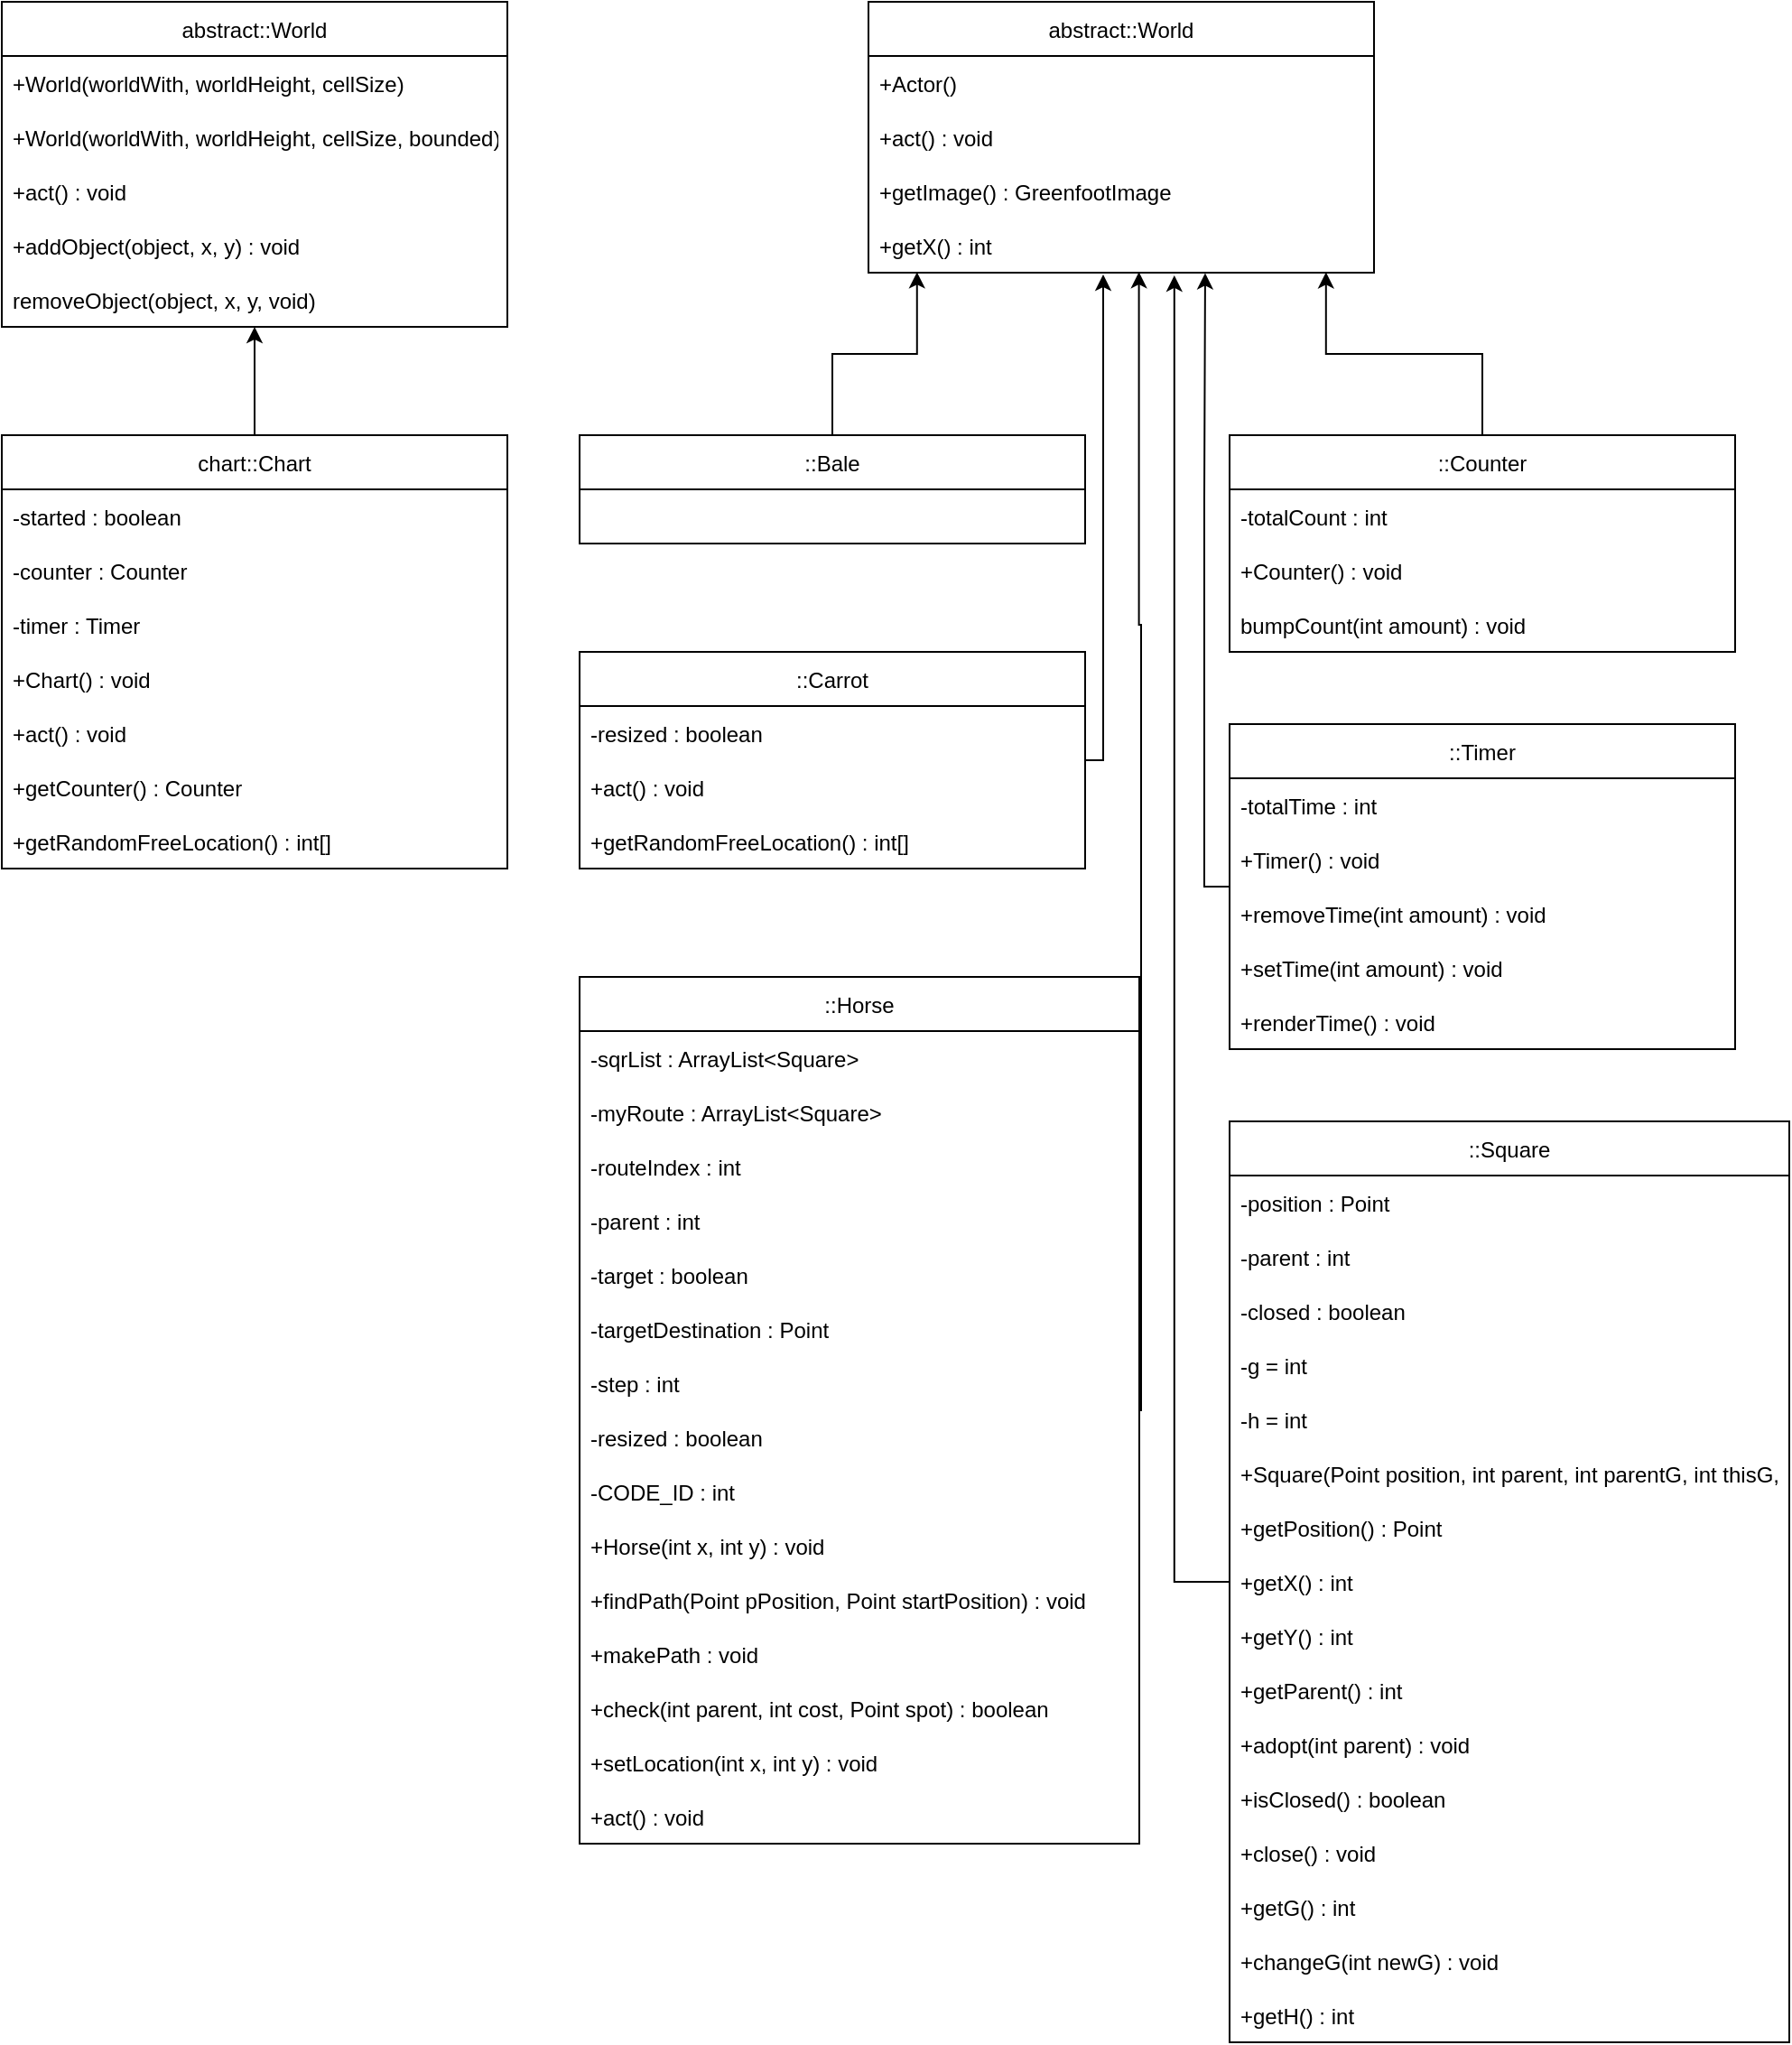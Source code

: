<mxfile version="20.3.0" type="device"><diagram id="F1iDIai3FL7o94jOuNbl" name="Page-1"><mxGraphModel dx="670" dy="414" grid="1" gridSize="10" guides="1" tooltips="1" connect="1" arrows="1" fold="1" page="1" pageScale="1" pageWidth="850" pageHeight="1100" math="0" shadow="0"><root><mxCell id="0"/><mxCell id="1" parent="0"/><mxCell id="ZDppkXpj8re9VdYyI6ev-3" value="abstract::World" style="swimlane;fontStyle=0;childLayout=stackLayout;horizontal=1;startSize=30;horizontalStack=0;resizeParent=1;resizeParentMax=0;resizeLast=0;collapsible=1;marginBottom=0;" vertex="1" parent="1"><mxGeometry x="40" y="40" width="280" height="180" as="geometry"/></mxCell><mxCell id="ZDppkXpj8re9VdYyI6ev-4" value="+World(worldWith, worldHeight, cellSize)" style="text;strokeColor=none;fillColor=none;align=left;verticalAlign=middle;spacingLeft=4;spacingRight=4;overflow=hidden;points=[[0,0.5],[1,0.5]];portConstraint=eastwest;rotatable=0;" vertex="1" parent="ZDppkXpj8re9VdYyI6ev-3"><mxGeometry y="30" width="280" height="30" as="geometry"/></mxCell><mxCell id="ZDppkXpj8re9VdYyI6ev-5" value="+World(worldWith, worldHeight, cellSize, bounded)" style="text;strokeColor=none;fillColor=none;align=left;verticalAlign=middle;spacingLeft=4;spacingRight=4;overflow=hidden;points=[[0,0.5],[1,0.5]];portConstraint=eastwest;rotatable=0;" vertex="1" parent="ZDppkXpj8re9VdYyI6ev-3"><mxGeometry y="60" width="280" height="30" as="geometry"/></mxCell><mxCell id="ZDppkXpj8re9VdYyI6ev-6" value="+act() : void" style="text;strokeColor=none;fillColor=none;align=left;verticalAlign=middle;spacingLeft=4;spacingRight=4;overflow=hidden;points=[[0,0.5],[1,0.5]];portConstraint=eastwest;rotatable=0;" vertex="1" parent="ZDppkXpj8re9VdYyI6ev-3"><mxGeometry y="90" width="280" height="30" as="geometry"/></mxCell><mxCell id="ZDppkXpj8re9VdYyI6ev-7" value="+addObject(object, x, y) : void" style="text;strokeColor=none;fillColor=none;align=left;verticalAlign=middle;spacingLeft=4;spacingRight=4;overflow=hidden;points=[[0,0.5],[1,0.5]];portConstraint=eastwest;rotatable=0;" vertex="1" parent="ZDppkXpj8re9VdYyI6ev-3"><mxGeometry y="120" width="280" height="30" as="geometry"/></mxCell><mxCell id="ZDppkXpj8re9VdYyI6ev-8" value="removeObject(object, x, y, void)" style="text;strokeColor=none;fillColor=none;align=left;verticalAlign=middle;spacingLeft=4;spacingRight=4;overflow=hidden;points=[[0,0.5],[1,0.5]];portConstraint=eastwest;rotatable=0;" vertex="1" parent="ZDppkXpj8re9VdYyI6ev-3"><mxGeometry y="150" width="280" height="30" as="geometry"/></mxCell><mxCell id="ZDppkXpj8re9VdYyI6ev-84" style="edgeStyle=orthogonalEdgeStyle;rounded=0;orthogonalLoop=1;jettySize=auto;html=1;" edge="1" parent="1" source="ZDppkXpj8re9VdYyI6ev-10"><mxGeometry relative="1" as="geometry"><mxPoint x="180" y="220" as="targetPoint"/><Array as="points"><mxPoint x="180" y="230"/><mxPoint x="180" y="230"/></Array></mxGeometry></mxCell><mxCell id="ZDppkXpj8re9VdYyI6ev-10" value="chart::Chart" style="swimlane;fontStyle=0;childLayout=stackLayout;horizontal=1;startSize=30;horizontalStack=0;resizeParent=1;resizeParentMax=0;resizeLast=0;collapsible=1;marginBottom=0;" vertex="1" parent="1"><mxGeometry x="40" y="280" width="280" height="240" as="geometry"/></mxCell><mxCell id="ZDppkXpj8re9VdYyI6ev-11" value="-started : boolean" style="text;strokeColor=none;fillColor=none;align=left;verticalAlign=middle;spacingLeft=4;spacingRight=4;overflow=hidden;points=[[0,0.5],[1,0.5]];portConstraint=eastwest;rotatable=0;" vertex="1" parent="ZDppkXpj8re9VdYyI6ev-10"><mxGeometry y="30" width="280" height="30" as="geometry"/></mxCell><mxCell id="ZDppkXpj8re9VdYyI6ev-12" value="-counter : Counter" style="text;strokeColor=none;fillColor=none;align=left;verticalAlign=middle;spacingLeft=4;spacingRight=4;overflow=hidden;points=[[0,0.5],[1,0.5]];portConstraint=eastwest;rotatable=0;" vertex="1" parent="ZDppkXpj8re9VdYyI6ev-10"><mxGeometry y="60" width="280" height="30" as="geometry"/></mxCell><mxCell id="ZDppkXpj8re9VdYyI6ev-13" value="-timer : Timer" style="text;strokeColor=none;fillColor=none;align=left;verticalAlign=middle;spacingLeft=4;spacingRight=4;overflow=hidden;points=[[0,0.5],[1,0.5]];portConstraint=eastwest;rotatable=0;" vertex="1" parent="ZDppkXpj8re9VdYyI6ev-10"><mxGeometry y="90" width="280" height="30" as="geometry"/></mxCell><mxCell id="ZDppkXpj8re9VdYyI6ev-14" value="+Chart() : void" style="text;strokeColor=none;fillColor=none;align=left;verticalAlign=middle;spacingLeft=4;spacingRight=4;overflow=hidden;points=[[0,0.5],[1,0.5]];portConstraint=eastwest;rotatable=0;" vertex="1" parent="ZDppkXpj8re9VdYyI6ev-10"><mxGeometry y="120" width="280" height="30" as="geometry"/></mxCell><mxCell id="ZDppkXpj8re9VdYyI6ev-15" value="+act() : void" style="text;strokeColor=none;fillColor=none;align=left;verticalAlign=middle;spacingLeft=4;spacingRight=4;overflow=hidden;points=[[0,0.5],[1,0.5]];portConstraint=eastwest;rotatable=0;" vertex="1" parent="ZDppkXpj8re9VdYyI6ev-10"><mxGeometry y="150" width="280" height="30" as="geometry"/></mxCell><mxCell id="ZDppkXpj8re9VdYyI6ev-22" value="+getCounter() : Counter" style="text;strokeColor=none;fillColor=none;align=left;verticalAlign=middle;spacingLeft=4;spacingRight=4;overflow=hidden;points=[[0,0.5],[1,0.5]];portConstraint=eastwest;rotatable=0;" vertex="1" parent="ZDppkXpj8re9VdYyI6ev-10"><mxGeometry y="180" width="280" height="30" as="geometry"/></mxCell><mxCell id="ZDppkXpj8re9VdYyI6ev-25" value="+getRandomFreeLocation() : int[]" style="text;strokeColor=none;fillColor=none;align=left;verticalAlign=middle;spacingLeft=4;spacingRight=4;overflow=hidden;points=[[0,0.5],[1,0.5]];portConstraint=eastwest;rotatable=0;" vertex="1" parent="ZDppkXpj8re9VdYyI6ev-10"><mxGeometry y="210" width="280" height="30" as="geometry"/></mxCell><mxCell id="ZDppkXpj8re9VdYyI6ev-16" value="abstract::World" style="swimlane;fontStyle=0;childLayout=stackLayout;horizontal=1;startSize=30;horizontalStack=0;resizeParent=1;resizeParentMax=0;resizeLast=0;collapsible=1;marginBottom=0;" vertex="1" parent="1"><mxGeometry x="520" y="40" width="280" height="150" as="geometry"/></mxCell><mxCell id="ZDppkXpj8re9VdYyI6ev-17" value="+Actor()" style="text;strokeColor=none;fillColor=none;align=left;verticalAlign=middle;spacingLeft=4;spacingRight=4;overflow=hidden;points=[[0,0.5],[1,0.5]];portConstraint=eastwest;rotatable=0;" vertex="1" parent="ZDppkXpj8re9VdYyI6ev-16"><mxGeometry y="30" width="280" height="30" as="geometry"/></mxCell><mxCell id="ZDppkXpj8re9VdYyI6ev-18" value="+act() : void" style="text;strokeColor=none;fillColor=none;align=left;verticalAlign=middle;spacingLeft=4;spacingRight=4;overflow=hidden;points=[[0,0.5],[1,0.5]];portConstraint=eastwest;rotatable=0;" vertex="1" parent="ZDppkXpj8re9VdYyI6ev-16"><mxGeometry y="60" width="280" height="30" as="geometry"/></mxCell><mxCell id="ZDppkXpj8re9VdYyI6ev-19" value="+getImage() : GreenfootImage" style="text;strokeColor=none;fillColor=none;align=left;verticalAlign=middle;spacingLeft=4;spacingRight=4;overflow=hidden;points=[[0,0.5],[1,0.5]];portConstraint=eastwest;rotatable=0;" vertex="1" parent="ZDppkXpj8re9VdYyI6ev-16"><mxGeometry y="90" width="280" height="30" as="geometry"/></mxCell><mxCell id="ZDppkXpj8re9VdYyI6ev-20" value="+getX() : int" style="text;strokeColor=none;fillColor=none;align=left;verticalAlign=middle;spacingLeft=4;spacingRight=4;overflow=hidden;points=[[0,0.5],[1,0.5]];portConstraint=eastwest;rotatable=0;" vertex="1" parent="ZDppkXpj8re9VdYyI6ev-16"><mxGeometry y="120" width="280" height="30" as="geometry"/></mxCell><mxCell id="ZDppkXpj8re9VdYyI6ev-85" style="edgeStyle=orthogonalEdgeStyle;rounded=0;orthogonalLoop=1;jettySize=auto;html=1;entryX=0.096;entryY=0.99;entryDx=0;entryDy=0;entryPerimeter=0;" edge="1" parent="1" source="ZDppkXpj8re9VdYyI6ev-26" target="ZDppkXpj8re9VdYyI6ev-20"><mxGeometry relative="1" as="geometry"/></mxCell><mxCell id="ZDppkXpj8re9VdYyI6ev-26" value="::Bale" style="swimlane;fontStyle=0;childLayout=stackLayout;horizontal=1;startSize=30;horizontalStack=0;resizeParent=1;resizeParentMax=0;resizeLast=0;collapsible=1;marginBottom=0;" vertex="1" parent="1"><mxGeometry x="360" y="280" width="280" height="60" as="geometry"/></mxCell><mxCell id="ZDppkXpj8re9VdYyI6ev-87" style="edgeStyle=orthogonalEdgeStyle;rounded=0;orthogonalLoop=1;jettySize=auto;html=1;" edge="1" parent="1" source="ZDppkXpj8re9VdYyI6ev-34"><mxGeometry relative="1" as="geometry"><mxPoint x="650" y="191" as="targetPoint"/><Array as="points"><mxPoint x="650" y="460"/><mxPoint x="650" y="191"/></Array></mxGeometry></mxCell><mxCell id="ZDppkXpj8re9VdYyI6ev-34" value="::Carrot" style="swimlane;fontStyle=0;childLayout=stackLayout;horizontal=1;startSize=30;horizontalStack=0;resizeParent=1;resizeParentMax=0;resizeLast=0;collapsible=1;marginBottom=0;" vertex="1" parent="1"><mxGeometry x="360" y="400" width="280" height="120" as="geometry"/></mxCell><mxCell id="ZDppkXpj8re9VdYyI6ev-35" value="-resized : boolean" style="text;strokeColor=none;fillColor=none;align=left;verticalAlign=middle;spacingLeft=4;spacingRight=4;overflow=hidden;points=[[0,0.5],[1,0.5]];portConstraint=eastwest;rotatable=0;" vertex="1" parent="ZDppkXpj8re9VdYyI6ev-34"><mxGeometry y="30" width="280" height="30" as="geometry"/></mxCell><mxCell id="ZDppkXpj8re9VdYyI6ev-36" value="+act() : void" style="text;strokeColor=none;fillColor=none;align=left;verticalAlign=middle;spacingLeft=4;spacingRight=4;overflow=hidden;points=[[0,0.5],[1,0.5]];portConstraint=eastwest;rotatable=0;" vertex="1" parent="ZDppkXpj8re9VdYyI6ev-34"><mxGeometry y="60" width="280" height="30" as="geometry"/></mxCell><mxCell id="ZDppkXpj8re9VdYyI6ev-38" value="+getRandomFreeLocation() : int[]" style="text;strokeColor=none;fillColor=none;align=left;verticalAlign=middle;spacingLeft=4;spacingRight=4;overflow=hidden;points=[[0,0.5],[1,0.5]];portConstraint=eastwest;rotatable=0;" vertex="1" parent="ZDppkXpj8re9VdYyI6ev-34"><mxGeometry y="90" width="280" height="30" as="geometry"/></mxCell><mxCell id="ZDppkXpj8re9VdYyI6ev-86" style="edgeStyle=orthogonalEdgeStyle;rounded=0;orthogonalLoop=1;jettySize=auto;html=1;entryX=0.905;entryY=0.99;entryDx=0;entryDy=0;entryPerimeter=0;" edge="1" parent="1" source="ZDppkXpj8re9VdYyI6ev-39" target="ZDppkXpj8re9VdYyI6ev-20"><mxGeometry relative="1" as="geometry"/></mxCell><mxCell id="ZDppkXpj8re9VdYyI6ev-39" value="::Counter" style="swimlane;fontStyle=0;childLayout=stackLayout;horizontal=1;startSize=30;horizontalStack=0;resizeParent=1;resizeParentMax=0;resizeLast=0;collapsible=1;marginBottom=0;" vertex="1" parent="1"><mxGeometry x="720" y="280" width="280" height="120" as="geometry"/></mxCell><mxCell id="ZDppkXpj8re9VdYyI6ev-40" value="-totalCount : int" style="text;strokeColor=none;fillColor=none;align=left;verticalAlign=middle;spacingLeft=4;spacingRight=4;overflow=hidden;points=[[0,0.5],[1,0.5]];portConstraint=eastwest;rotatable=0;" vertex="1" parent="ZDppkXpj8re9VdYyI6ev-39"><mxGeometry y="30" width="280" height="30" as="geometry"/></mxCell><mxCell id="ZDppkXpj8re9VdYyI6ev-41" value="+Counter() : void" style="text;strokeColor=none;fillColor=none;align=left;verticalAlign=middle;spacingLeft=4;spacingRight=4;overflow=hidden;points=[[0,0.5],[1,0.5]];portConstraint=eastwest;rotatable=0;" vertex="1" parent="ZDppkXpj8re9VdYyI6ev-39"><mxGeometry y="60" width="280" height="30" as="geometry"/></mxCell><mxCell id="ZDppkXpj8re9VdYyI6ev-42" value="bumpCount(int amount) : void" style="text;strokeColor=none;fillColor=none;align=left;verticalAlign=middle;spacingLeft=4;spacingRight=4;overflow=hidden;points=[[0,0.5],[1,0.5]];portConstraint=eastwest;rotatable=0;" vertex="1" parent="ZDppkXpj8re9VdYyI6ev-39"><mxGeometry y="90" width="280" height="30" as="geometry"/></mxCell><mxCell id="ZDppkXpj8re9VdYyI6ev-89" style="edgeStyle=orthogonalEdgeStyle;rounded=0;orthogonalLoop=1;jettySize=auto;html=1;entryX=0.666;entryY=1.008;entryDx=0;entryDy=0;entryPerimeter=0;" edge="1" parent="1" source="ZDppkXpj8re9VdYyI6ev-43" target="ZDppkXpj8re9VdYyI6ev-20"><mxGeometry relative="1" as="geometry"><Array as="points"><mxPoint x="706" y="530"/><mxPoint x="706" y="315"/></Array></mxGeometry></mxCell><mxCell id="ZDppkXpj8re9VdYyI6ev-43" value="::Timer" style="swimlane;fontStyle=0;childLayout=stackLayout;horizontal=1;startSize=30;horizontalStack=0;resizeParent=1;resizeParentMax=0;resizeLast=0;collapsible=1;marginBottom=0;" vertex="1" parent="1"><mxGeometry x="720" y="440" width="280" height="180" as="geometry"/></mxCell><mxCell id="ZDppkXpj8re9VdYyI6ev-44" value="-totalTime : int" style="text;strokeColor=none;fillColor=none;align=left;verticalAlign=middle;spacingLeft=4;spacingRight=4;overflow=hidden;points=[[0,0.5],[1,0.5]];portConstraint=eastwest;rotatable=0;" vertex="1" parent="ZDppkXpj8re9VdYyI6ev-43"><mxGeometry y="30" width="280" height="30" as="geometry"/></mxCell><mxCell id="ZDppkXpj8re9VdYyI6ev-45" value="+Timer() : void" style="text;strokeColor=none;fillColor=none;align=left;verticalAlign=middle;spacingLeft=4;spacingRight=4;overflow=hidden;points=[[0,0.5],[1,0.5]];portConstraint=eastwest;rotatable=0;" vertex="1" parent="ZDppkXpj8re9VdYyI6ev-43"><mxGeometry y="60" width="280" height="30" as="geometry"/></mxCell><mxCell id="ZDppkXpj8re9VdYyI6ev-46" value="+removeTime(int amount) : void" style="text;strokeColor=none;fillColor=none;align=left;verticalAlign=middle;spacingLeft=4;spacingRight=4;overflow=hidden;points=[[0,0.5],[1,0.5]];portConstraint=eastwest;rotatable=0;" vertex="1" parent="ZDppkXpj8re9VdYyI6ev-43"><mxGeometry y="90" width="280" height="30" as="geometry"/></mxCell><mxCell id="ZDppkXpj8re9VdYyI6ev-48" value="+setTime(int amount) : void" style="text;strokeColor=none;fillColor=none;align=left;verticalAlign=middle;spacingLeft=4;spacingRight=4;overflow=hidden;points=[[0,0.5],[1,0.5]];portConstraint=eastwest;rotatable=0;" vertex="1" parent="ZDppkXpj8re9VdYyI6ev-43"><mxGeometry y="120" width="280" height="30" as="geometry"/></mxCell><mxCell id="ZDppkXpj8re9VdYyI6ev-47" value="+renderTime() : void" style="text;strokeColor=none;fillColor=none;align=left;verticalAlign=middle;spacingLeft=4;spacingRight=4;overflow=hidden;points=[[0,0.5],[1,0.5]];portConstraint=eastwest;rotatable=0;" vertex="1" parent="ZDppkXpj8re9VdYyI6ev-43"><mxGeometry y="150" width="280" height="30" as="geometry"/></mxCell><mxCell id="ZDppkXpj8re9VdYyI6ev-88" style="edgeStyle=orthogonalEdgeStyle;rounded=0;orthogonalLoop=1;jettySize=auto;html=1;entryX=0.535;entryY=0.987;entryDx=0;entryDy=0;entryPerimeter=0;" edge="1" parent="1" source="ZDppkXpj8re9VdYyI6ev-49" target="ZDppkXpj8re9VdYyI6ev-20"><mxGeometry relative="1" as="geometry"><Array as="points"><mxPoint x="671" y="820"/><mxPoint x="671" y="385"/><mxPoint x="670" y="385"/></Array></mxGeometry></mxCell><mxCell id="ZDppkXpj8re9VdYyI6ev-49" value="::Horse" style="swimlane;fontStyle=0;childLayout=stackLayout;horizontal=1;startSize=30;horizontalStack=0;resizeParent=1;resizeParentMax=0;resizeLast=0;collapsible=1;marginBottom=0;" vertex="1" parent="1"><mxGeometry x="360" y="580" width="310" height="480" as="geometry"/></mxCell><mxCell id="ZDppkXpj8re9VdYyI6ev-50" value="-sqrList : ArrayList&lt;Square&gt;" style="text;strokeColor=none;fillColor=none;align=left;verticalAlign=middle;spacingLeft=4;spacingRight=4;overflow=hidden;points=[[0,0.5],[1,0.5]];portConstraint=eastwest;rotatable=0;" vertex="1" parent="ZDppkXpj8re9VdYyI6ev-49"><mxGeometry y="30" width="310" height="30" as="geometry"/></mxCell><mxCell id="ZDppkXpj8re9VdYyI6ev-53" value="-myRoute : ArrayList&lt;Square&gt;" style="text;strokeColor=none;fillColor=none;align=left;verticalAlign=middle;spacingLeft=4;spacingRight=4;overflow=hidden;points=[[0,0.5],[1,0.5]];portConstraint=eastwest;rotatable=0;" vertex="1" parent="ZDppkXpj8re9VdYyI6ev-49"><mxGeometry y="60" width="310" height="30" as="geometry"/></mxCell><mxCell id="ZDppkXpj8re9VdYyI6ev-51" value="-routeIndex : int" style="text;strokeColor=none;fillColor=none;align=left;verticalAlign=middle;spacingLeft=4;spacingRight=4;overflow=hidden;points=[[0,0.5],[1,0.5]];portConstraint=eastwest;rotatable=0;" vertex="1" parent="ZDppkXpj8re9VdYyI6ev-49"><mxGeometry y="90" width="310" height="30" as="geometry"/></mxCell><mxCell id="ZDppkXpj8re9VdYyI6ev-54" value="-parent : int" style="text;strokeColor=none;fillColor=none;align=left;verticalAlign=middle;spacingLeft=4;spacingRight=4;overflow=hidden;points=[[0,0.5],[1,0.5]];portConstraint=eastwest;rotatable=0;" vertex="1" parent="ZDppkXpj8re9VdYyI6ev-49"><mxGeometry y="120" width="310" height="30" as="geometry"/></mxCell><mxCell id="ZDppkXpj8re9VdYyI6ev-56" value="-target : boolean" style="text;strokeColor=none;fillColor=none;align=left;verticalAlign=middle;spacingLeft=4;spacingRight=4;overflow=hidden;points=[[0,0.5],[1,0.5]];portConstraint=eastwest;rotatable=0;" vertex="1" parent="ZDppkXpj8re9VdYyI6ev-49"><mxGeometry y="150" width="310" height="30" as="geometry"/></mxCell><mxCell id="ZDppkXpj8re9VdYyI6ev-59" value="-targetDestination : Point" style="text;strokeColor=none;fillColor=none;align=left;verticalAlign=middle;spacingLeft=4;spacingRight=4;overflow=hidden;points=[[0,0.5],[1,0.5]];portConstraint=eastwest;rotatable=0;" vertex="1" parent="ZDppkXpj8re9VdYyI6ev-49"><mxGeometry y="180" width="310" height="30" as="geometry"/></mxCell><mxCell id="ZDppkXpj8re9VdYyI6ev-58" value="-step : int" style="text;strokeColor=none;fillColor=none;align=left;verticalAlign=middle;spacingLeft=4;spacingRight=4;overflow=hidden;points=[[0,0.5],[1,0.5]];portConstraint=eastwest;rotatable=0;" vertex="1" parent="ZDppkXpj8re9VdYyI6ev-49"><mxGeometry y="210" width="310" height="30" as="geometry"/></mxCell><mxCell id="ZDppkXpj8re9VdYyI6ev-57" value="-resized : boolean" style="text;strokeColor=none;fillColor=none;align=left;verticalAlign=middle;spacingLeft=4;spacingRight=4;overflow=hidden;points=[[0,0.5],[1,0.5]];portConstraint=eastwest;rotatable=0;" vertex="1" parent="ZDppkXpj8re9VdYyI6ev-49"><mxGeometry y="240" width="310" height="30" as="geometry"/></mxCell><mxCell id="ZDppkXpj8re9VdYyI6ev-55" value="-CODE_ID : int" style="text;strokeColor=none;fillColor=none;align=left;verticalAlign=middle;spacingLeft=4;spacingRight=4;overflow=hidden;points=[[0,0.5],[1,0.5]];portConstraint=eastwest;rotatable=0;" vertex="1" parent="ZDppkXpj8re9VdYyI6ev-49"><mxGeometry y="270" width="310" height="30" as="geometry"/></mxCell><mxCell id="ZDppkXpj8re9VdYyI6ev-52" value="+Horse(int x, int y) : void" style="text;strokeColor=none;fillColor=none;align=left;verticalAlign=middle;spacingLeft=4;spacingRight=4;overflow=hidden;points=[[0,0.5],[1,0.5]];portConstraint=eastwest;rotatable=0;" vertex="1" parent="ZDppkXpj8re9VdYyI6ev-49"><mxGeometry y="300" width="310" height="30" as="geometry"/></mxCell><mxCell id="ZDppkXpj8re9VdYyI6ev-63" value="+findPath(Point pPosition, Point startPosition) : void" style="text;strokeColor=none;fillColor=none;align=left;verticalAlign=middle;spacingLeft=4;spacingRight=4;overflow=hidden;points=[[0,0.5],[1,0.5]];portConstraint=eastwest;rotatable=0;" vertex="1" parent="ZDppkXpj8re9VdYyI6ev-49"><mxGeometry y="330" width="310" height="30" as="geometry"/></mxCell><mxCell id="ZDppkXpj8re9VdYyI6ev-62" value="+makePath : void" style="text;strokeColor=none;fillColor=none;align=left;verticalAlign=middle;spacingLeft=4;spacingRight=4;overflow=hidden;points=[[0,0.5],[1,0.5]];portConstraint=eastwest;rotatable=0;" vertex="1" parent="ZDppkXpj8re9VdYyI6ev-49"><mxGeometry y="360" width="310" height="30" as="geometry"/></mxCell><mxCell id="ZDppkXpj8re9VdYyI6ev-61" value="+check(int parent, int cost, Point spot) : boolean" style="text;strokeColor=none;fillColor=none;align=left;verticalAlign=middle;spacingLeft=4;spacingRight=4;overflow=hidden;points=[[0,0.5],[1,0.5]];portConstraint=eastwest;rotatable=0;" vertex="1" parent="ZDppkXpj8re9VdYyI6ev-49"><mxGeometry y="390" width="310" height="30" as="geometry"/></mxCell><mxCell id="ZDppkXpj8re9VdYyI6ev-60" value="+setLocation(int x, int y) : void" style="text;strokeColor=none;fillColor=none;align=left;verticalAlign=middle;spacingLeft=4;spacingRight=4;overflow=hidden;points=[[0,0.5],[1,0.5]];portConstraint=eastwest;rotatable=0;" vertex="1" parent="ZDppkXpj8re9VdYyI6ev-49"><mxGeometry y="420" width="310" height="30" as="geometry"/></mxCell><mxCell id="ZDppkXpj8re9VdYyI6ev-65" value="+act() : void" style="text;strokeColor=none;fillColor=none;align=left;verticalAlign=middle;spacingLeft=4;spacingRight=4;overflow=hidden;points=[[0,0.5],[1,0.5]];portConstraint=eastwest;rotatable=0;" vertex="1" parent="ZDppkXpj8re9VdYyI6ev-49"><mxGeometry y="450" width="310" height="30" as="geometry"/></mxCell><mxCell id="ZDppkXpj8re9VdYyI6ev-90" style="edgeStyle=orthogonalEdgeStyle;rounded=0;orthogonalLoop=1;jettySize=auto;html=1;entryX=0.605;entryY=1.049;entryDx=0;entryDy=0;entryPerimeter=0;" edge="1" parent="1" source="ZDppkXpj8re9VdYyI6ev-67" target="ZDppkXpj8re9VdYyI6ev-20"><mxGeometry relative="1" as="geometry"><mxPoint x="690" y="200" as="targetPoint"/><Array as="points"><mxPoint x="689" y="915"/></Array></mxGeometry></mxCell><mxCell id="ZDppkXpj8re9VdYyI6ev-67" value="::Square" style="swimlane;fontStyle=0;childLayout=stackLayout;horizontal=1;startSize=30;horizontalStack=0;resizeParent=1;resizeParentMax=0;resizeLast=0;collapsible=1;marginBottom=0;" vertex="1" parent="1"><mxGeometry x="720" y="660" width="310" height="510" as="geometry"/></mxCell><mxCell id="ZDppkXpj8re9VdYyI6ev-68" value="-position : Point" style="text;strokeColor=none;fillColor=none;align=left;verticalAlign=middle;spacingLeft=4;spacingRight=4;overflow=hidden;points=[[0,0.5],[1,0.5]];portConstraint=eastwest;rotatable=0;" vertex="1" parent="ZDppkXpj8re9VdYyI6ev-67"><mxGeometry y="30" width="310" height="30" as="geometry"/></mxCell><mxCell id="ZDppkXpj8re9VdYyI6ev-69" value="-parent : int" style="text;strokeColor=none;fillColor=none;align=left;verticalAlign=middle;spacingLeft=4;spacingRight=4;overflow=hidden;points=[[0,0.5],[1,0.5]];portConstraint=eastwest;rotatable=0;" vertex="1" parent="ZDppkXpj8re9VdYyI6ev-67"><mxGeometry y="60" width="310" height="30" as="geometry"/></mxCell><mxCell id="ZDppkXpj8re9VdYyI6ev-70" value="-closed : boolean" style="text;strokeColor=none;fillColor=none;align=left;verticalAlign=middle;spacingLeft=4;spacingRight=4;overflow=hidden;points=[[0,0.5],[1,0.5]];portConstraint=eastwest;rotatable=0;" vertex="1" parent="ZDppkXpj8re9VdYyI6ev-67"><mxGeometry y="90" width="310" height="30" as="geometry"/></mxCell><mxCell id="ZDppkXpj8re9VdYyI6ev-71" value="-g = int" style="text;strokeColor=none;fillColor=none;align=left;verticalAlign=middle;spacingLeft=4;spacingRight=4;overflow=hidden;points=[[0,0.5],[1,0.5]];portConstraint=eastwest;rotatable=0;" vertex="1" parent="ZDppkXpj8re9VdYyI6ev-67"><mxGeometry y="120" width="310" height="30" as="geometry"/></mxCell><mxCell id="ZDppkXpj8re9VdYyI6ev-72" value="-h = int" style="text;strokeColor=none;fillColor=none;align=left;verticalAlign=middle;spacingLeft=4;spacingRight=4;overflow=hidden;points=[[0,0.5],[1,0.5]];portConstraint=eastwest;rotatable=0;" vertex="1" parent="ZDppkXpj8re9VdYyI6ev-67"><mxGeometry y="150" width="310" height="30" as="geometry"/></mxCell><mxCell id="ZDppkXpj8re9VdYyI6ev-73" value="+Square(Point position, int parent, int parentG, int thisG, Point destination) : void" style="text;strokeColor=none;fillColor=none;align=left;verticalAlign=middle;spacingLeft=4;spacingRight=4;overflow=hidden;points=[[0,0.5],[1,0.5]];portConstraint=eastwest;rotatable=0;" vertex="1" parent="ZDppkXpj8re9VdYyI6ev-67"><mxGeometry y="180" width="310" height="30" as="geometry"/></mxCell><mxCell id="ZDppkXpj8re9VdYyI6ev-74" value="+getPosition() : Point" style="text;strokeColor=none;fillColor=none;align=left;verticalAlign=middle;spacingLeft=4;spacingRight=4;overflow=hidden;points=[[0,0.5],[1,0.5]];portConstraint=eastwest;rotatable=0;" vertex="1" parent="ZDppkXpj8re9VdYyI6ev-67"><mxGeometry y="210" width="310" height="30" as="geometry"/></mxCell><mxCell id="ZDppkXpj8re9VdYyI6ev-75" value="+getX() : int" style="text;strokeColor=none;fillColor=none;align=left;verticalAlign=middle;spacingLeft=4;spacingRight=4;overflow=hidden;points=[[0,0.5],[1,0.5]];portConstraint=eastwest;rotatable=0;" vertex="1" parent="ZDppkXpj8re9VdYyI6ev-67"><mxGeometry y="240" width="310" height="30" as="geometry"/></mxCell><mxCell id="ZDppkXpj8re9VdYyI6ev-76" value="+getY() : int" style="text;strokeColor=none;fillColor=none;align=left;verticalAlign=middle;spacingLeft=4;spacingRight=4;overflow=hidden;points=[[0,0.5],[1,0.5]];portConstraint=eastwest;rotatable=0;" vertex="1" parent="ZDppkXpj8re9VdYyI6ev-67"><mxGeometry y="270" width="310" height="30" as="geometry"/></mxCell><mxCell id="ZDppkXpj8re9VdYyI6ev-77" value="+getParent() : int" style="text;strokeColor=none;fillColor=none;align=left;verticalAlign=middle;spacingLeft=4;spacingRight=4;overflow=hidden;points=[[0,0.5],[1,0.5]];portConstraint=eastwest;rotatable=0;" vertex="1" parent="ZDppkXpj8re9VdYyI6ev-67"><mxGeometry y="300" width="310" height="30" as="geometry"/></mxCell><mxCell id="ZDppkXpj8re9VdYyI6ev-78" value="+adopt(int parent) : void" style="text;strokeColor=none;fillColor=none;align=left;verticalAlign=middle;spacingLeft=4;spacingRight=4;overflow=hidden;points=[[0,0.5],[1,0.5]];portConstraint=eastwest;rotatable=0;" vertex="1" parent="ZDppkXpj8re9VdYyI6ev-67"><mxGeometry y="330" width="310" height="30" as="geometry"/></mxCell><mxCell id="ZDppkXpj8re9VdYyI6ev-79" value="+isClosed() : boolean" style="text;strokeColor=none;fillColor=none;align=left;verticalAlign=middle;spacingLeft=4;spacingRight=4;overflow=hidden;points=[[0,0.5],[1,0.5]];portConstraint=eastwest;rotatable=0;" vertex="1" parent="ZDppkXpj8re9VdYyI6ev-67"><mxGeometry y="360" width="310" height="30" as="geometry"/></mxCell><mxCell id="ZDppkXpj8re9VdYyI6ev-80" value="+close() : void" style="text;strokeColor=none;fillColor=none;align=left;verticalAlign=middle;spacingLeft=4;spacingRight=4;overflow=hidden;points=[[0,0.5],[1,0.5]];portConstraint=eastwest;rotatable=0;" vertex="1" parent="ZDppkXpj8re9VdYyI6ev-67"><mxGeometry y="390" width="310" height="30" as="geometry"/></mxCell><mxCell id="ZDppkXpj8re9VdYyI6ev-81" value="+getG() : int" style="text;strokeColor=none;fillColor=none;align=left;verticalAlign=middle;spacingLeft=4;spacingRight=4;overflow=hidden;points=[[0,0.5],[1,0.5]];portConstraint=eastwest;rotatable=0;" vertex="1" parent="ZDppkXpj8re9VdYyI6ev-67"><mxGeometry y="420" width="310" height="30" as="geometry"/></mxCell><mxCell id="ZDppkXpj8re9VdYyI6ev-83" value="+changeG(int newG) : void" style="text;strokeColor=none;fillColor=none;align=left;verticalAlign=middle;spacingLeft=4;spacingRight=4;overflow=hidden;points=[[0,0.5],[1,0.5]];portConstraint=eastwest;rotatable=0;" vertex="1" parent="ZDppkXpj8re9VdYyI6ev-67"><mxGeometry y="450" width="310" height="30" as="geometry"/></mxCell><mxCell id="ZDppkXpj8re9VdYyI6ev-82" value="+getH() : int" style="text;strokeColor=none;fillColor=none;align=left;verticalAlign=middle;spacingLeft=4;spacingRight=4;overflow=hidden;points=[[0,0.5],[1,0.5]];portConstraint=eastwest;rotatable=0;" vertex="1" parent="ZDppkXpj8re9VdYyI6ev-67"><mxGeometry y="480" width="310" height="30" as="geometry"/></mxCell></root></mxGraphModel></diagram></mxfile>
